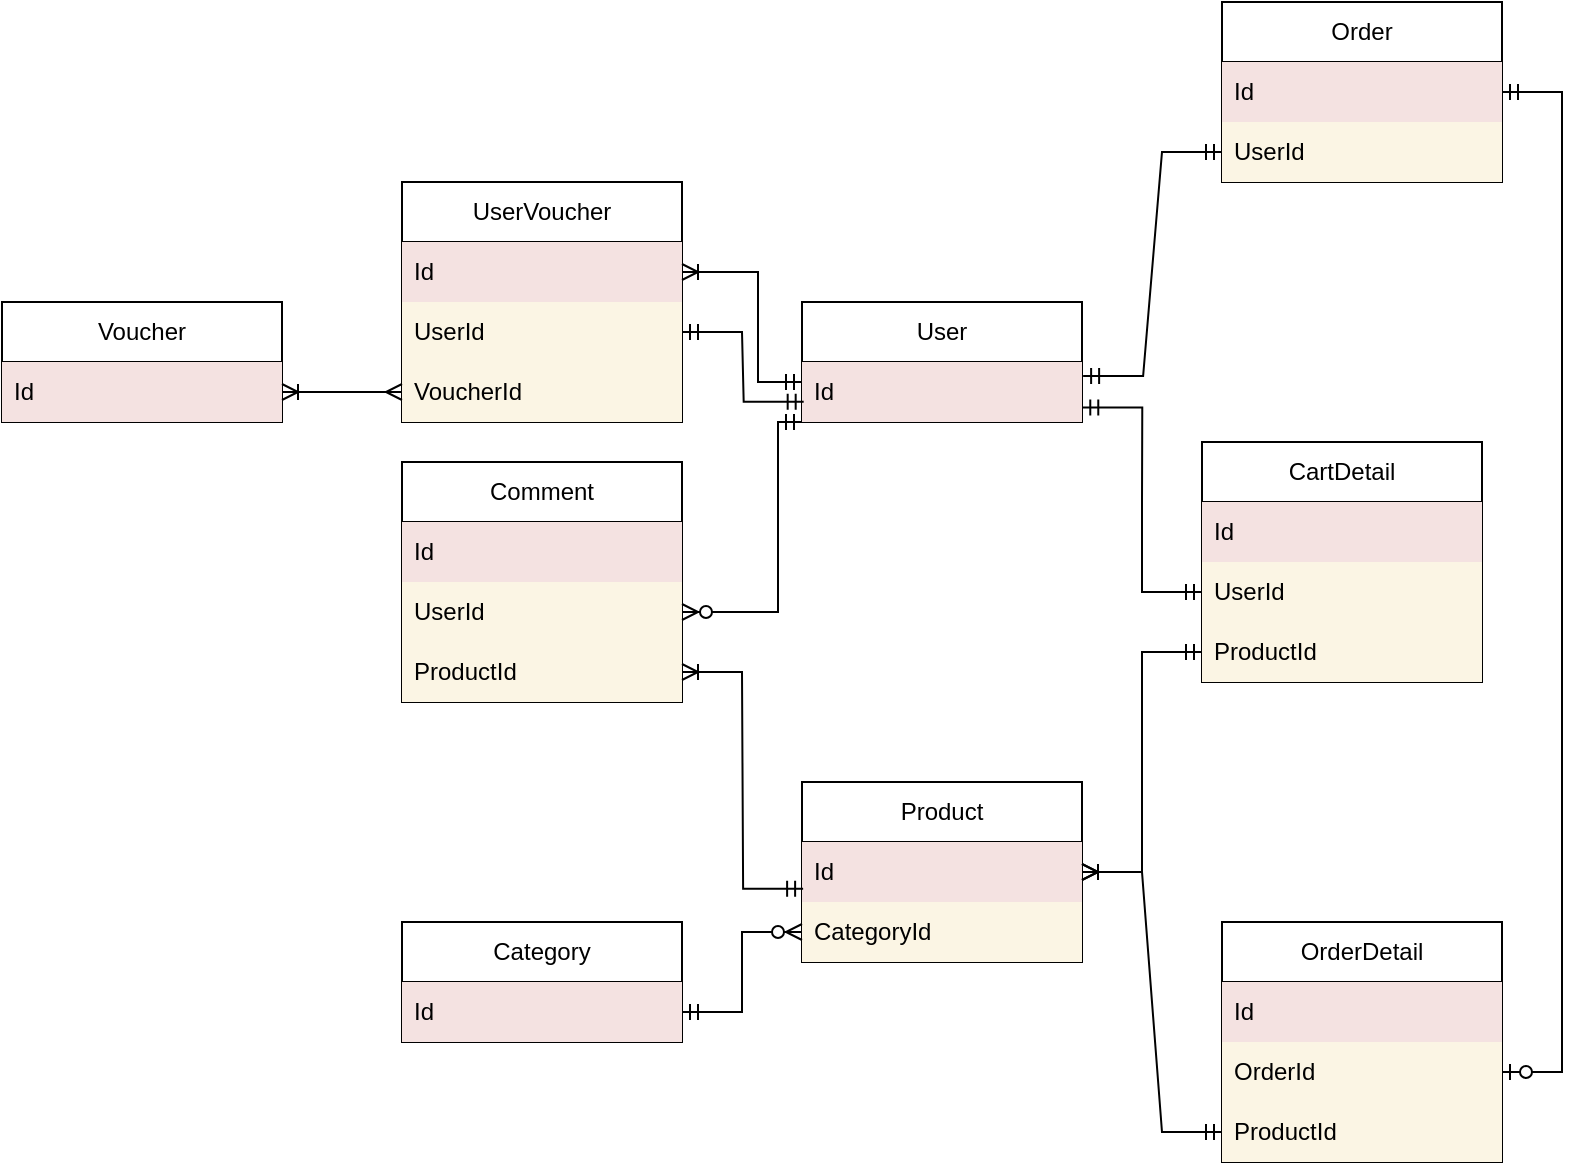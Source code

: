 <mxfile>
    <diagram id="sZPjaeZp4jOi0WbZHeIb" name="Page-1">
        <mxGraphModel dx="1036" dy="804" grid="0" gridSize="10" guides="1" tooltips="0" connect="1" arrows="1" fold="1" page="1" pageScale="1" pageWidth="850" pageHeight="1100" math="0" shadow="0">
            <root>
                <mxCell id="0"/>
                <mxCell id="1" parent="0"/>
                <mxCell id="136" value="Product" style="swimlane;fontStyle=0;childLayout=stackLayout;horizontal=1;startSize=30;horizontalStack=0;resizeParent=1;resizeParentMax=0;resizeLast=0;collapsible=1;marginBottom=0;whiteSpace=wrap;html=1;" vertex="1" parent="1">
                    <mxGeometry x="432" y="500" width="140" height="90" as="geometry"/>
                </mxCell>
                <mxCell id="137" value="Id" style="text;strokeColor=none;fillColor=#F4E2E1;align=left;verticalAlign=middle;spacingLeft=4;spacingRight=4;overflow=hidden;points=[[0,0.5],[1,0.5]];portConstraint=eastwest;rotatable=0;whiteSpace=wrap;html=1;" vertex="1" parent="136">
                    <mxGeometry y="30" width="140" height="30" as="geometry"/>
                </mxCell>
                <mxCell id="146" value="CategoryId" style="text;strokeColor=none;fillColor=#FBF5E4;align=left;verticalAlign=middle;spacingLeft=4;spacingRight=4;overflow=hidden;points=[[0,0.5],[1,0.5]];portConstraint=eastwest;rotatable=0;whiteSpace=wrap;html=1;" vertex="1" parent="136">
                    <mxGeometry y="60" width="140" height="30" as="geometry"/>
                </mxCell>
                <mxCell id="147" value="Category" style="swimlane;fontStyle=0;childLayout=stackLayout;horizontal=1;startSize=30;horizontalStack=0;resizeParent=1;resizeParentMax=0;resizeLast=0;collapsible=1;marginBottom=0;whiteSpace=wrap;html=1;" vertex="1" parent="1">
                    <mxGeometry x="232" y="570" width="140" height="60" as="geometry"/>
                </mxCell>
                <mxCell id="148" value="Id" style="text;strokeColor=none;fillColor=#F4E2E1;align=left;verticalAlign=middle;spacingLeft=4;spacingRight=4;overflow=hidden;points=[[0,0.5],[1,0.5]];portConstraint=eastwest;rotatable=0;whiteSpace=wrap;html=1;" vertex="1" parent="147">
                    <mxGeometry y="30" width="140" height="30" as="geometry"/>
                </mxCell>
                <mxCell id="151" value="User" style="swimlane;fontStyle=0;childLayout=stackLayout;horizontal=1;startSize=30;horizontalStack=0;resizeParent=1;resizeParentMax=0;resizeLast=0;collapsible=1;marginBottom=0;whiteSpace=wrap;html=1;" vertex="1" parent="1">
                    <mxGeometry x="432" y="260" width="140" height="60" as="geometry"/>
                </mxCell>
                <mxCell id="152" value="Id" style="text;strokeColor=none;fillColor=#F4E2E1;align=left;verticalAlign=middle;spacingLeft=4;spacingRight=4;overflow=hidden;points=[[0,0.5],[1,0.5]];portConstraint=eastwest;rotatable=0;whiteSpace=wrap;html=1;" vertex="1" parent="151">
                    <mxGeometry y="30" width="140" height="30" as="geometry"/>
                </mxCell>
                <mxCell id="161" value="CartDetail" style="swimlane;fontStyle=0;childLayout=stackLayout;horizontal=1;startSize=30;horizontalStack=0;resizeParent=1;resizeParentMax=0;resizeLast=0;collapsible=1;marginBottom=0;whiteSpace=wrap;html=1;" vertex="1" parent="1">
                    <mxGeometry x="632" y="330" width="140" height="120" as="geometry"/>
                </mxCell>
                <mxCell id="162" value="Id" style="text;strokeColor=none;fillColor=#F4E2E1;align=left;verticalAlign=middle;spacingLeft=4;spacingRight=4;overflow=hidden;points=[[0,0.5],[1,0.5]];portConstraint=eastwest;rotatable=0;whiteSpace=wrap;html=1;" vertex="1" parent="161">
                    <mxGeometry y="30" width="140" height="30" as="geometry"/>
                </mxCell>
                <mxCell id="165" value="UserId" style="text;strokeColor=none;fillColor=#FBF5E4;align=left;verticalAlign=middle;spacingLeft=4;spacingRight=4;overflow=hidden;points=[[0,0.5],[1,0.5]];portConstraint=eastwest;rotatable=0;whiteSpace=wrap;html=1;" vertex="1" parent="161">
                    <mxGeometry y="60" width="140" height="30" as="geometry"/>
                </mxCell>
                <mxCell id="166" value="ProductId" style="text;strokeColor=none;fillColor=#FBF5E4;align=left;verticalAlign=middle;spacingLeft=4;spacingRight=4;overflow=hidden;points=[[0,0.5],[1,0.5]];portConstraint=eastwest;rotatable=0;whiteSpace=wrap;html=1;" vertex="1" parent="161">
                    <mxGeometry y="90" width="140" height="30" as="geometry"/>
                </mxCell>
                <mxCell id="167" value="Comment" style="swimlane;fontStyle=0;childLayout=stackLayout;horizontal=1;startSize=30;horizontalStack=0;resizeParent=1;resizeParentMax=0;resizeLast=0;collapsible=1;marginBottom=0;whiteSpace=wrap;html=1;" vertex="1" parent="1">
                    <mxGeometry x="232" y="340" width="140" height="120" as="geometry"/>
                </mxCell>
                <mxCell id="168" value="Id" style="text;strokeColor=none;fillColor=#F4E2E1;align=left;verticalAlign=middle;spacingLeft=4;spacingRight=4;overflow=hidden;points=[[0,0.5],[1,0.5]];portConstraint=eastwest;rotatable=0;whiteSpace=wrap;html=1;" vertex="1" parent="167">
                    <mxGeometry y="30" width="140" height="30" as="geometry"/>
                </mxCell>
                <mxCell id="172" value="UserId" style="text;strokeColor=none;fillColor=#FBF5E4;align=left;verticalAlign=middle;spacingLeft=4;spacingRight=4;overflow=hidden;points=[[0,0.5],[1,0.5]];portConstraint=eastwest;rotatable=0;whiteSpace=wrap;html=1;" vertex="1" parent="167">
                    <mxGeometry y="60" width="140" height="30" as="geometry"/>
                </mxCell>
                <mxCell id="173" value="ProductId" style="text;strokeColor=none;fillColor=#FBF5E4;align=left;verticalAlign=middle;spacingLeft=4;spacingRight=4;overflow=hidden;points=[[0,0.5],[1,0.5]];portConstraint=eastwest;rotatable=0;whiteSpace=wrap;html=1;" vertex="1" parent="167">
                    <mxGeometry y="90" width="140" height="30" as="geometry"/>
                </mxCell>
                <mxCell id="174" value="OrderDetail" style="swimlane;fontStyle=0;childLayout=stackLayout;horizontal=1;startSize=30;horizontalStack=0;resizeParent=1;resizeParentMax=0;resizeLast=0;collapsible=1;marginBottom=0;whiteSpace=wrap;html=1;" vertex="1" parent="1">
                    <mxGeometry x="642" y="570" width="140" height="120" as="geometry"/>
                </mxCell>
                <mxCell id="175" value="Id" style="text;strokeColor=none;fillColor=#F4E2E1;align=left;verticalAlign=middle;spacingLeft=4;spacingRight=4;overflow=hidden;points=[[0,0.5],[1,0.5]];portConstraint=eastwest;rotatable=0;whiteSpace=wrap;html=1;" vertex="1" parent="174">
                    <mxGeometry y="30" width="140" height="30" as="geometry"/>
                </mxCell>
                <mxCell id="178" value="OrderId" style="text;strokeColor=none;fillColor=#FBF5E4;align=left;verticalAlign=middle;spacingLeft=4;spacingRight=4;overflow=hidden;points=[[0,0.5],[1,0.5]];portConstraint=eastwest;rotatable=0;whiteSpace=wrap;html=1;" vertex="1" parent="174">
                    <mxGeometry y="60" width="140" height="30" as="geometry"/>
                </mxCell>
                <mxCell id="179" value="ProductId" style="text;strokeColor=none;fillColor=#FBF5E4;align=left;verticalAlign=middle;spacingLeft=4;spacingRight=4;overflow=hidden;points=[[0,0.5],[1,0.5]];portConstraint=eastwest;rotatable=0;whiteSpace=wrap;html=1;" vertex="1" parent="174">
                    <mxGeometry y="90" width="140" height="30" as="geometry"/>
                </mxCell>
                <mxCell id="180" value="Order" style="swimlane;fontStyle=0;childLayout=stackLayout;horizontal=1;startSize=30;horizontalStack=0;resizeParent=1;resizeParentMax=0;resizeLast=0;collapsible=1;marginBottom=0;whiteSpace=wrap;html=1;" vertex="1" parent="1">
                    <mxGeometry x="642" y="110" width="140" height="90" as="geometry"/>
                </mxCell>
                <mxCell id="181" value="Id" style="text;strokeColor=none;fillColor=#F4E2E1;align=left;verticalAlign=middle;spacingLeft=4;spacingRight=4;overflow=hidden;points=[[0,0.5],[1,0.5]];portConstraint=eastwest;rotatable=0;whiteSpace=wrap;html=1;" vertex="1" parent="180">
                    <mxGeometry y="30" width="140" height="30" as="geometry"/>
                </mxCell>
                <mxCell id="186" value="UserId" style="text;strokeColor=none;fillColor=#FBF5E4;align=left;verticalAlign=middle;spacingLeft=4;spacingRight=4;overflow=hidden;points=[[0,0.5],[1,0.5]];portConstraint=eastwest;rotatable=0;whiteSpace=wrap;html=1;" vertex="1" parent="180">
                    <mxGeometry y="60" width="140" height="30" as="geometry"/>
                </mxCell>
                <mxCell id="187" value="Voucher" style="swimlane;fontStyle=0;childLayout=stackLayout;horizontal=1;startSize=30;horizontalStack=0;resizeParent=1;resizeParentMax=0;resizeLast=0;collapsible=1;marginBottom=0;whiteSpace=wrap;html=1;" vertex="1" parent="1">
                    <mxGeometry x="32" y="260" width="140" height="60" as="geometry"/>
                </mxCell>
                <mxCell id="188" value="Id" style="text;strokeColor=none;fillColor=#F4E2E1;align=left;verticalAlign=middle;spacingLeft=4;spacingRight=4;overflow=hidden;points=[[0,0.5],[1,0.5]];portConstraint=eastwest;rotatable=0;whiteSpace=wrap;html=1;" vertex="1" parent="187">
                    <mxGeometry y="30" width="140" height="30" as="geometry"/>
                </mxCell>
                <mxCell id="198" value="UserVoucher" style="swimlane;fontStyle=0;childLayout=stackLayout;horizontal=1;startSize=30;horizontalStack=0;resizeParent=1;resizeParentMax=0;resizeLast=0;collapsible=1;marginBottom=0;whiteSpace=wrap;html=1;" vertex="1" parent="1">
                    <mxGeometry x="232" y="200" width="140" height="120" as="geometry"/>
                </mxCell>
                <mxCell id="199" value="Id" style="text;strokeColor=none;fillColor=#F4E2E1;align=left;verticalAlign=middle;spacingLeft=4;spacingRight=4;overflow=hidden;points=[[0,0.5],[1,0.5]];portConstraint=eastwest;rotatable=0;whiteSpace=wrap;html=1;" vertex="1" parent="198">
                    <mxGeometry y="30" width="140" height="30" as="geometry"/>
                </mxCell>
                <mxCell id="200" value="UserId" style="text;strokeColor=none;fillColor=#FBF5E4;align=left;verticalAlign=middle;spacingLeft=4;spacingRight=4;overflow=hidden;points=[[0,0.5],[1,0.5]];portConstraint=eastwest;rotatable=0;whiteSpace=wrap;html=1;" vertex="1" parent="198">
                    <mxGeometry y="60" width="140" height="30" as="geometry"/>
                </mxCell>
                <mxCell id="201" value="VoucherId" style="text;strokeColor=none;fillColor=#fbf5e4;align=left;verticalAlign=middle;spacingLeft=4;spacingRight=4;overflow=hidden;points=[[0,0.5],[1,0.5]];portConstraint=eastwest;rotatable=0;whiteSpace=wrap;html=1;" vertex="1" parent="198">
                    <mxGeometry y="90" width="140" height="30" as="geometry"/>
                </mxCell>
                <mxCell id="202" value="" style="edgeStyle=entityRelationEdgeStyle;fontSize=12;html=1;endArrow=ERzeroToOne;startArrow=ERmandOne;rounded=0;" edge="1" parent="1" source="181" target="178">
                    <mxGeometry width="100" height="100" relative="1" as="geometry">
                        <mxPoint x="792" y="70" as="sourcePoint"/>
                        <mxPoint x="852" y="140" as="targetPoint"/>
                    </mxGeometry>
                </mxCell>
                <mxCell id="203" value="" style="edgeStyle=entityRelationEdgeStyle;fontSize=12;html=1;endArrow=ERoneToMany;startArrow=ERmandOne;rounded=0;exitX=0.004;exitY=0.78;exitDx=0;exitDy=0;exitPerimeter=0;entryX=1;entryY=0.5;entryDx=0;entryDy=0;" edge="1" parent="1" source="137" target="173">
                    <mxGeometry width="100" height="100" relative="1" as="geometry">
                        <mxPoint x="372" y="530" as="sourcePoint"/>
                        <mxPoint x="472" y="430" as="targetPoint"/>
                    </mxGeometry>
                </mxCell>
                <mxCell id="204" value="" style="edgeStyle=entityRelationEdgeStyle;fontSize=12;html=1;endArrow=ERzeroToMany;startArrow=ERmandOne;rounded=0;exitX=1;exitY=0.5;exitDx=0;exitDy=0;entryX=0;entryY=0.5;entryDx=0;entryDy=0;" edge="1" parent="1" source="148" target="146">
                    <mxGeometry width="100" height="100" relative="1" as="geometry">
                        <mxPoint x="182" y="315" as="sourcePoint"/>
                        <mxPoint x="242" y="315" as="targetPoint"/>
                        <Array as="points">
                            <mxPoint x="-168" y="410"/>
                            <mxPoint x="382" y="730"/>
                            <mxPoint x="352" y="720"/>
                            <mxPoint x="232" y="360"/>
                            <mxPoint x="352" y="750"/>
                        </Array>
                    </mxGeometry>
                </mxCell>
                <mxCell id="205" value="" style="edgeStyle=orthogonalEdgeStyle;fontSize=12;html=1;endArrow=ERzeroToMany;startArrow=ERmandOne;rounded=0;entryX=1;entryY=0.5;entryDx=0;entryDy=0;exitX=0;exitY=1;exitDx=0;exitDy=0;" edge="1" parent="1" source="151" target="172">
                    <mxGeometry width="100" height="100" relative="1" as="geometry">
                        <mxPoint x="430" y="320" as="sourcePoint"/>
                        <mxPoint x="452" y="500" as="targetPoint"/>
                        <Array as="points">
                            <mxPoint x="420" y="320"/>
                            <mxPoint x="420" y="415"/>
                        </Array>
                    </mxGeometry>
                </mxCell>
                <mxCell id="206" value="" style="edgeStyle=orthogonalEdgeStyle;fontSize=12;html=1;endArrow=ERoneToMany;startArrow=ERmandOne;rounded=0;entryX=1;entryY=0.5;entryDx=0;entryDy=0;" edge="1" parent="1" target="199">
                    <mxGeometry width="100" height="100" relative="1" as="geometry">
                        <mxPoint x="432" y="300" as="sourcePoint"/>
                        <mxPoint x="322" y="90" as="targetPoint"/>
                        <Array as="points">
                            <mxPoint x="432" y="300"/>
                            <mxPoint x="410" y="300"/>
                            <mxPoint x="410" y="245"/>
                        </Array>
                    </mxGeometry>
                </mxCell>
                <mxCell id="207" value="" style="edgeStyle=entityRelationEdgeStyle;fontSize=12;html=1;endArrow=ERmandOne;startArrow=ERmandOne;rounded=0;exitX=0;exitY=0.5;exitDx=0;exitDy=0;entryX=1.001;entryY=0.76;entryDx=0;entryDy=0;entryPerimeter=0;" edge="1" parent="1" source="165" target="152">
                    <mxGeometry width="100" height="100" relative="1" as="geometry">
                        <mxPoint x="452" y="520" as="sourcePoint"/>
                        <mxPoint x="552" y="420" as="targetPoint"/>
                    </mxGeometry>
                </mxCell>
                <mxCell id="208" value="" style="edgeStyle=entityRelationEdgeStyle;fontSize=12;html=1;endArrow=ERoneToMany;startArrow=ERmandOne;rounded=0;entryX=1;entryY=0.5;entryDx=0;entryDy=0;exitX=0;exitY=0.5;exitDx=0;exitDy=0;" edge="1" parent="1" source="179" target="137">
                    <mxGeometry width="100" height="100" relative="1" as="geometry">
                        <mxPoint x="651.86" y="740.4" as="sourcePoint"/>
                        <mxPoint x="582.0" y="559.61" as="targetPoint"/>
                        <Array as="points">
                            <mxPoint x="961.86" y="450.4"/>
                        </Array>
                    </mxGeometry>
                </mxCell>
                <mxCell id="209" value="" style="edgeStyle=entityRelationEdgeStyle;fontSize=12;html=1;endArrow=ERoneToMany;startArrow=ERmandOne;rounded=0;entryX=1;entryY=0.5;entryDx=0;entryDy=0;exitX=0;exitY=0.5;exitDx=0;exitDy=0;" edge="1" parent="1" source="166" target="137">
                    <mxGeometry width="100" height="100" relative="1" as="geometry">
                        <mxPoint x="737" y="951" as="sourcePoint"/>
                        <mxPoint x="667" y="770" as="targetPoint"/>
                        <Array as="points">
                            <mxPoint x="1047" y="661"/>
                        </Array>
                    </mxGeometry>
                </mxCell>
                <mxCell id="210" value="" style="edgeStyle=entityRelationEdgeStyle;fontSize=12;html=1;endArrow=ERmandOne;startArrow=ERmandOne;rounded=0;entryX=1.004;entryY=0.235;entryDx=0;entryDy=0;exitX=0;exitY=0.5;exitDx=0;exitDy=0;entryPerimeter=0;" edge="1" parent="1" source="186" target="152">
                    <mxGeometry width="100" height="100" relative="1" as="geometry">
                        <mxPoint x="452" y="520" as="sourcePoint"/>
                        <mxPoint x="552" y="420" as="targetPoint"/>
                    </mxGeometry>
                </mxCell>
                <mxCell id="211" value="" style="edgeStyle=entityRelationEdgeStyle;fontSize=12;html=1;endArrow=ERmandOne;startArrow=ERmandOne;rounded=0;exitX=1;exitY=0.5;exitDx=0;exitDy=0;entryX=0.006;entryY=0.664;entryDx=0;entryDy=0;entryPerimeter=0;" edge="1" parent="1" source="200" target="152">
                    <mxGeometry width="100" height="100" relative="1" as="geometry">
                        <mxPoint x="942" y="390" as="sourcePoint"/>
                        <mxPoint x="430" y="310" as="targetPoint"/>
                    </mxGeometry>
                </mxCell>
                <mxCell id="212" value="" style="edgeStyle=entityRelationEdgeStyle;fontSize=12;html=1;endArrow=ERmany;startArrow=ERoneToMany;rounded=0;exitX=1;exitY=0.5;exitDx=0;exitDy=0;entryX=0;entryY=0.5;entryDx=0;entryDy=0;endFill=0;" edge="1" parent="1" source="188" target="201">
                    <mxGeometry width="100" height="100" relative="1" as="geometry">
                        <mxPoint x="212" y="280" as="sourcePoint"/>
                        <mxPoint x="312" y="180" as="targetPoint"/>
                    </mxGeometry>
                </mxCell>
            </root>
        </mxGraphModel>
    </diagram>
</mxfile>